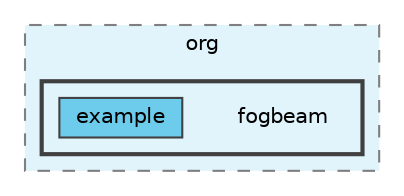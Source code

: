 digraph "src/main/java/org/fogbeam"
{
 // LATEX_PDF_SIZE
  bgcolor="transparent";
  edge [fontname=Helvetica,fontsize=10,labelfontname=Helvetica,labelfontsize=10];
  node [fontname=Helvetica,fontsize=10,shape=box,height=0.2,width=0.4];
  compound=true
  subgraph clusterdir_daf7592b8ade76cad5a1e82d805df54b {
    graph [ bgcolor="#e1f4fb", pencolor="grey50", label="org", fontname=Helvetica,fontsize=10 style="filled,dashed", URL="dir_daf7592b8ade76cad5a1e82d805df54b.html",tooltip=""]
  subgraph clusterdir_ef8954215ddf6a749af71e62f5c6595d {
    graph [ bgcolor="#e1f4fb", pencolor="grey25", label="", fontname=Helvetica,fontsize=10 style="filled,bold", URL="dir_ef8954215ddf6a749af71e62f5c6595d.html",tooltip=""]
    dir_ef8954215ddf6a749af71e62f5c6595d [shape=plaintext, label="fogbeam"];
  dir_7a66a18b6fcf651180ff8b511f9434d9 [label="example", fillcolor="#6dcbeb", color="grey25", style="filled", URL="dir_7a66a18b6fcf651180ff8b511f9434d9.html",tooltip=""];
  }
  }
}
